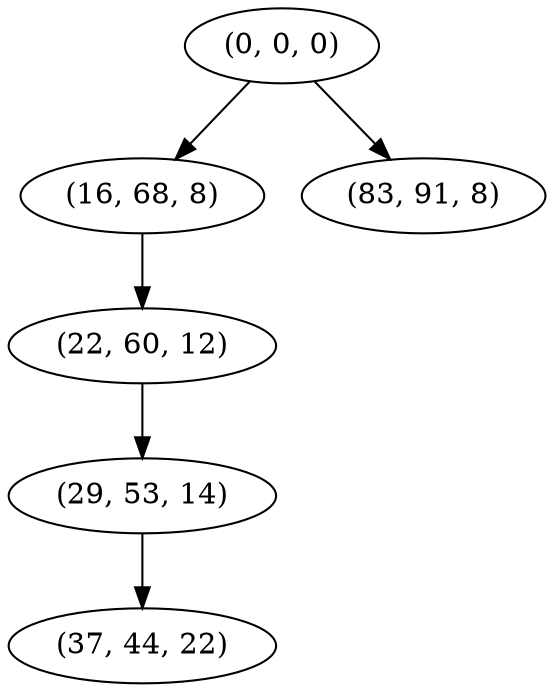 digraph tree {
    "(0, 0, 0)";
    "(16, 68, 8)";
    "(22, 60, 12)";
    "(29, 53, 14)";
    "(37, 44, 22)";
    "(83, 91, 8)";
    "(0, 0, 0)" -> "(16, 68, 8)";
    "(0, 0, 0)" -> "(83, 91, 8)";
    "(16, 68, 8)" -> "(22, 60, 12)";
    "(22, 60, 12)" -> "(29, 53, 14)";
    "(29, 53, 14)" -> "(37, 44, 22)";
}
